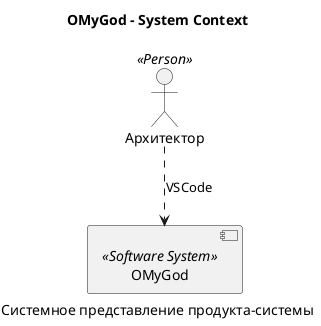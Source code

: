 @startuml
title OMyGod - System Context
caption Системное представление продукта-системы
component "OMyGod" <<Software System>> as 2
actor "Архитектор" <<Person>> as 1
1 ..> 2 : VSCode
@enduml


